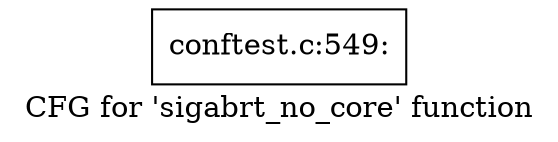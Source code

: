 digraph "CFG for 'sigabrt_no_core' function" {
	label="CFG for 'sigabrt_no_core' function";

	Node0xdb69330 [shape=record,label="{conftest.c:549:}"];
}
